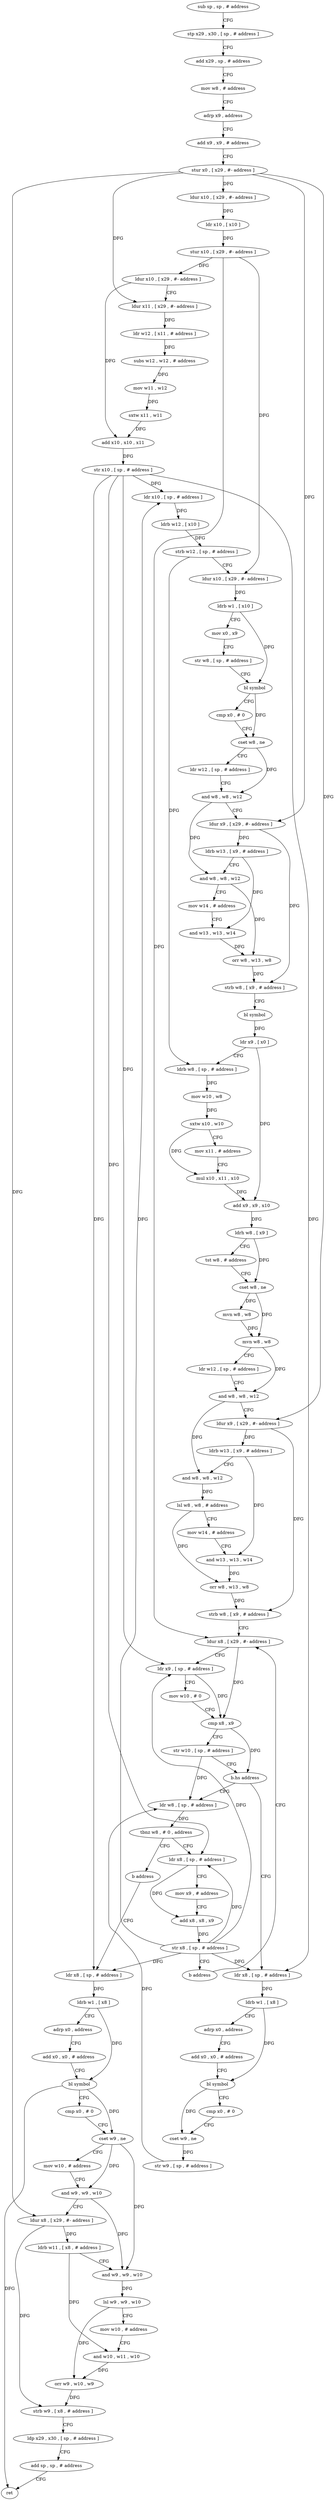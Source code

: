 digraph "func" {
"4208088" [label = "sub sp , sp , # address" ]
"4208092" [label = "stp x29 , x30 , [ sp , # address ]" ]
"4208096" [label = "add x29 , sp , # address" ]
"4208100" [label = "mov w8 , # address" ]
"4208104" [label = "adrp x9 , address" ]
"4208108" [label = "add x9 , x9 , # address" ]
"4208112" [label = "stur x0 , [ x29 , #- address ]" ]
"4208116" [label = "ldur x10 , [ x29 , #- address ]" ]
"4208120" [label = "ldr x10 , [ x10 ]" ]
"4208124" [label = "stur x10 , [ x29 , #- address ]" ]
"4208128" [label = "ldur x10 , [ x29 , #- address ]" ]
"4208132" [label = "ldur x11 , [ x29 , #- address ]" ]
"4208136" [label = "ldr w12 , [ x11 , # address ]" ]
"4208140" [label = "subs w12 , w12 , # address" ]
"4208144" [label = "mov w11 , w12" ]
"4208148" [label = "sxtw x11 , w11" ]
"4208152" [label = "add x10 , x10 , x11" ]
"4208156" [label = "str x10 , [ sp , # address ]" ]
"4208160" [label = "ldr x10 , [ sp , # address ]" ]
"4208164" [label = "ldrb w12 , [ x10 ]" ]
"4208168" [label = "strb w12 , [ sp , # address ]" ]
"4208172" [label = "ldur x10 , [ x29 , #- address ]" ]
"4208176" [label = "ldrb w1 , [ x10 ]" ]
"4208180" [label = "mov x0 , x9" ]
"4208184" [label = "str w8 , [ sp , # address ]" ]
"4208188" [label = "bl symbol" ]
"4208192" [label = "cmp x0 , # 0" ]
"4208196" [label = "cset w8 , ne" ]
"4208200" [label = "ldr w12 , [ sp , # address ]" ]
"4208204" [label = "and w8 , w8 , w12" ]
"4208208" [label = "ldur x9 , [ x29 , #- address ]" ]
"4208212" [label = "ldrb w13 , [ x9 , # address ]" ]
"4208216" [label = "and w8 , w8 , w12" ]
"4208220" [label = "mov w14 , # address" ]
"4208224" [label = "and w13 , w13 , w14" ]
"4208228" [label = "orr w8 , w13 , w8" ]
"4208232" [label = "strb w8 , [ x9 , # address ]" ]
"4208236" [label = "bl symbol" ]
"4208240" [label = "ldr x9 , [ x0 ]" ]
"4208244" [label = "ldrb w8 , [ sp , # address ]" ]
"4208248" [label = "mov w10 , w8" ]
"4208252" [label = "sxtw x10 , w10" ]
"4208256" [label = "mov x11 , # address" ]
"4208260" [label = "mul x10 , x11 , x10" ]
"4208264" [label = "add x9 , x9 , x10" ]
"4208268" [label = "ldrh w8 , [ x9 ]" ]
"4208272" [label = "tst w8 , # address" ]
"4208276" [label = "cset w8 , ne" ]
"4208280" [label = "mvn w8 , w8" ]
"4208284" [label = "mvn w8 , w8" ]
"4208288" [label = "ldr w12 , [ sp , # address ]" ]
"4208292" [label = "and w8 , w8 , w12" ]
"4208296" [label = "ldur x9 , [ x29 , #- address ]" ]
"4208300" [label = "ldrb w13 , [ x9 , # address ]" ]
"4208304" [label = "and w8 , w8 , w12" ]
"4208308" [label = "lsl w8 , w8 , # address" ]
"4208312" [label = "mov w14 , # address" ]
"4208316" [label = "and w13 , w13 , w14" ]
"4208320" [label = "orr w8 , w13 , w8" ]
"4208324" [label = "strb w8 , [ x9 , # address ]" ]
"4208328" [label = "ldur x8 , [ x29 , #- address ]" ]
"4208384" [label = "ldr w8 , [ sp , # address ]" ]
"4208388" [label = "tbnz w8 , # 0 , address" ]
"4208396" [label = "ldr x8 , [ sp , # address ]" ]
"4208392" [label = "b address" ]
"4208352" [label = "ldr x8 , [ sp , # address ]" ]
"4208356" [label = "ldrb w1 , [ x8 ]" ]
"4208360" [label = "adrp x0 , address" ]
"4208364" [label = "add x0 , x0 , # address" ]
"4208368" [label = "bl symbol" ]
"4208372" [label = "cmp x0 , # 0" ]
"4208376" [label = "cset w9 , ne" ]
"4208380" [label = "str w9 , [ sp , # address ]" ]
"4208400" [label = "mov x9 , # address" ]
"4208404" [label = "add x8 , x8 , x9" ]
"4208408" [label = "str x8 , [ sp , # address ]" ]
"4208412" [label = "b address" ]
"4208416" [label = "ldr x8 , [ sp , # address ]" ]
"4208332" [label = "ldr x9 , [ sp , # address ]" ]
"4208336" [label = "mov w10 , # 0" ]
"4208340" [label = "cmp x8 , x9" ]
"4208344" [label = "str w10 , [ sp , # address ]" ]
"4208348" [label = "b.hs address" ]
"4208420" [label = "ldrb w1 , [ x8 ]" ]
"4208424" [label = "adrp x0 , address" ]
"4208428" [label = "add x0 , x0 , # address" ]
"4208432" [label = "bl symbol" ]
"4208436" [label = "cmp x0 , # 0" ]
"4208440" [label = "cset w9 , ne" ]
"4208444" [label = "mov w10 , # address" ]
"4208448" [label = "and w9 , w9 , w10" ]
"4208452" [label = "ldur x8 , [ x29 , #- address ]" ]
"4208456" [label = "ldrb w11 , [ x8 , # address ]" ]
"4208460" [label = "and w9 , w9 , w10" ]
"4208464" [label = "lsl w9 , w9 , w10" ]
"4208468" [label = "mov w10 , # address" ]
"4208472" [label = "and w10 , w11 , w10" ]
"4208476" [label = "orr w9 , w10 , w9" ]
"4208480" [label = "strb w9 , [ x8 , # address ]" ]
"4208484" [label = "ldp x29 , x30 , [ sp , # address ]" ]
"4208488" [label = "add sp , sp , # address" ]
"4208492" [label = "ret" ]
"4208088" -> "4208092" [ label = "CFG" ]
"4208092" -> "4208096" [ label = "CFG" ]
"4208096" -> "4208100" [ label = "CFG" ]
"4208100" -> "4208104" [ label = "CFG" ]
"4208104" -> "4208108" [ label = "CFG" ]
"4208108" -> "4208112" [ label = "CFG" ]
"4208112" -> "4208116" [ label = "DFG" ]
"4208112" -> "4208132" [ label = "DFG" ]
"4208112" -> "4208208" [ label = "DFG" ]
"4208112" -> "4208296" [ label = "DFG" ]
"4208112" -> "4208452" [ label = "DFG" ]
"4208116" -> "4208120" [ label = "DFG" ]
"4208120" -> "4208124" [ label = "DFG" ]
"4208124" -> "4208128" [ label = "DFG" ]
"4208124" -> "4208172" [ label = "DFG" ]
"4208124" -> "4208328" [ label = "DFG" ]
"4208128" -> "4208132" [ label = "CFG" ]
"4208128" -> "4208152" [ label = "DFG" ]
"4208132" -> "4208136" [ label = "DFG" ]
"4208136" -> "4208140" [ label = "DFG" ]
"4208140" -> "4208144" [ label = "DFG" ]
"4208144" -> "4208148" [ label = "DFG" ]
"4208148" -> "4208152" [ label = "DFG" ]
"4208152" -> "4208156" [ label = "DFG" ]
"4208156" -> "4208160" [ label = "DFG" ]
"4208156" -> "4208332" [ label = "DFG" ]
"4208156" -> "4208352" [ label = "DFG" ]
"4208156" -> "4208396" [ label = "DFG" ]
"4208156" -> "4208416" [ label = "DFG" ]
"4208160" -> "4208164" [ label = "DFG" ]
"4208164" -> "4208168" [ label = "DFG" ]
"4208168" -> "4208172" [ label = "CFG" ]
"4208168" -> "4208244" [ label = "DFG" ]
"4208172" -> "4208176" [ label = "DFG" ]
"4208176" -> "4208180" [ label = "CFG" ]
"4208176" -> "4208188" [ label = "DFG" ]
"4208180" -> "4208184" [ label = "CFG" ]
"4208184" -> "4208188" [ label = "CFG" ]
"4208188" -> "4208192" [ label = "CFG" ]
"4208188" -> "4208196" [ label = "DFG" ]
"4208192" -> "4208196" [ label = "CFG" ]
"4208196" -> "4208200" [ label = "CFG" ]
"4208196" -> "4208204" [ label = "DFG" ]
"4208200" -> "4208204" [ label = "CFG" ]
"4208204" -> "4208208" [ label = "CFG" ]
"4208204" -> "4208216" [ label = "DFG" ]
"4208208" -> "4208212" [ label = "DFG" ]
"4208208" -> "4208232" [ label = "DFG" ]
"4208212" -> "4208216" [ label = "CFG" ]
"4208212" -> "4208224" [ label = "DFG" ]
"4208216" -> "4208220" [ label = "CFG" ]
"4208216" -> "4208228" [ label = "DFG" ]
"4208220" -> "4208224" [ label = "CFG" ]
"4208224" -> "4208228" [ label = "DFG" ]
"4208228" -> "4208232" [ label = "DFG" ]
"4208232" -> "4208236" [ label = "CFG" ]
"4208236" -> "4208240" [ label = "DFG" ]
"4208240" -> "4208244" [ label = "CFG" ]
"4208240" -> "4208264" [ label = "DFG" ]
"4208244" -> "4208248" [ label = "DFG" ]
"4208248" -> "4208252" [ label = "DFG" ]
"4208252" -> "4208256" [ label = "CFG" ]
"4208252" -> "4208260" [ label = "DFG" ]
"4208256" -> "4208260" [ label = "CFG" ]
"4208260" -> "4208264" [ label = "DFG" ]
"4208264" -> "4208268" [ label = "DFG" ]
"4208268" -> "4208272" [ label = "CFG" ]
"4208268" -> "4208276" [ label = "DFG" ]
"4208272" -> "4208276" [ label = "CFG" ]
"4208276" -> "4208280" [ label = "DFG" ]
"4208276" -> "4208284" [ label = "DFG" ]
"4208280" -> "4208284" [ label = "DFG" ]
"4208284" -> "4208288" [ label = "CFG" ]
"4208284" -> "4208292" [ label = "DFG" ]
"4208288" -> "4208292" [ label = "CFG" ]
"4208292" -> "4208296" [ label = "CFG" ]
"4208292" -> "4208304" [ label = "DFG" ]
"4208296" -> "4208300" [ label = "DFG" ]
"4208296" -> "4208324" [ label = "DFG" ]
"4208300" -> "4208304" [ label = "CFG" ]
"4208300" -> "4208316" [ label = "DFG" ]
"4208304" -> "4208308" [ label = "DFG" ]
"4208308" -> "4208312" [ label = "CFG" ]
"4208308" -> "4208320" [ label = "DFG" ]
"4208312" -> "4208316" [ label = "CFG" ]
"4208316" -> "4208320" [ label = "DFG" ]
"4208320" -> "4208324" [ label = "DFG" ]
"4208324" -> "4208328" [ label = "CFG" ]
"4208328" -> "4208332" [ label = "CFG" ]
"4208328" -> "4208340" [ label = "DFG" ]
"4208384" -> "4208388" [ label = "DFG" ]
"4208388" -> "4208396" [ label = "CFG" ]
"4208388" -> "4208392" [ label = "CFG" ]
"4208396" -> "4208400" [ label = "CFG" ]
"4208396" -> "4208404" [ label = "DFG" ]
"4208392" -> "4208416" [ label = "CFG" ]
"4208352" -> "4208356" [ label = "DFG" ]
"4208356" -> "4208360" [ label = "CFG" ]
"4208356" -> "4208368" [ label = "DFG" ]
"4208360" -> "4208364" [ label = "CFG" ]
"4208364" -> "4208368" [ label = "CFG" ]
"4208368" -> "4208372" [ label = "CFG" ]
"4208368" -> "4208376" [ label = "DFG" ]
"4208372" -> "4208376" [ label = "CFG" ]
"4208376" -> "4208380" [ label = "DFG" ]
"4208380" -> "4208384" [ label = "DFG" ]
"4208400" -> "4208404" [ label = "CFG" ]
"4208404" -> "4208408" [ label = "DFG" ]
"4208408" -> "4208412" [ label = "CFG" ]
"4208408" -> "4208160" [ label = "DFG" ]
"4208408" -> "4208332" [ label = "DFG" ]
"4208408" -> "4208352" [ label = "DFG" ]
"4208408" -> "4208396" [ label = "DFG" ]
"4208408" -> "4208416" [ label = "DFG" ]
"4208412" -> "4208328" [ label = "CFG" ]
"4208416" -> "4208420" [ label = "DFG" ]
"4208332" -> "4208336" [ label = "CFG" ]
"4208332" -> "4208340" [ label = "DFG" ]
"4208336" -> "4208340" [ label = "CFG" ]
"4208340" -> "4208344" [ label = "CFG" ]
"4208340" -> "4208348" [ label = "DFG" ]
"4208344" -> "4208348" [ label = "CFG" ]
"4208344" -> "4208384" [ label = "DFG" ]
"4208348" -> "4208384" [ label = "CFG" ]
"4208348" -> "4208352" [ label = "CFG" ]
"4208420" -> "4208424" [ label = "CFG" ]
"4208420" -> "4208432" [ label = "DFG" ]
"4208424" -> "4208428" [ label = "CFG" ]
"4208428" -> "4208432" [ label = "CFG" ]
"4208432" -> "4208436" [ label = "CFG" ]
"4208432" -> "4208440" [ label = "DFG" ]
"4208432" -> "4208492" [ label = "DFG" ]
"4208436" -> "4208440" [ label = "CFG" ]
"4208440" -> "4208444" [ label = "CFG" ]
"4208440" -> "4208448" [ label = "DFG" ]
"4208440" -> "4208460" [ label = "DFG" ]
"4208444" -> "4208448" [ label = "CFG" ]
"4208448" -> "4208452" [ label = "CFG" ]
"4208448" -> "4208460" [ label = "DFG" ]
"4208452" -> "4208456" [ label = "DFG" ]
"4208452" -> "4208480" [ label = "DFG" ]
"4208456" -> "4208460" [ label = "CFG" ]
"4208456" -> "4208472" [ label = "DFG" ]
"4208460" -> "4208464" [ label = "DFG" ]
"4208464" -> "4208468" [ label = "CFG" ]
"4208464" -> "4208476" [ label = "DFG" ]
"4208468" -> "4208472" [ label = "CFG" ]
"4208472" -> "4208476" [ label = "DFG" ]
"4208476" -> "4208480" [ label = "DFG" ]
"4208480" -> "4208484" [ label = "CFG" ]
"4208484" -> "4208488" [ label = "CFG" ]
"4208488" -> "4208492" [ label = "CFG" ]
}
